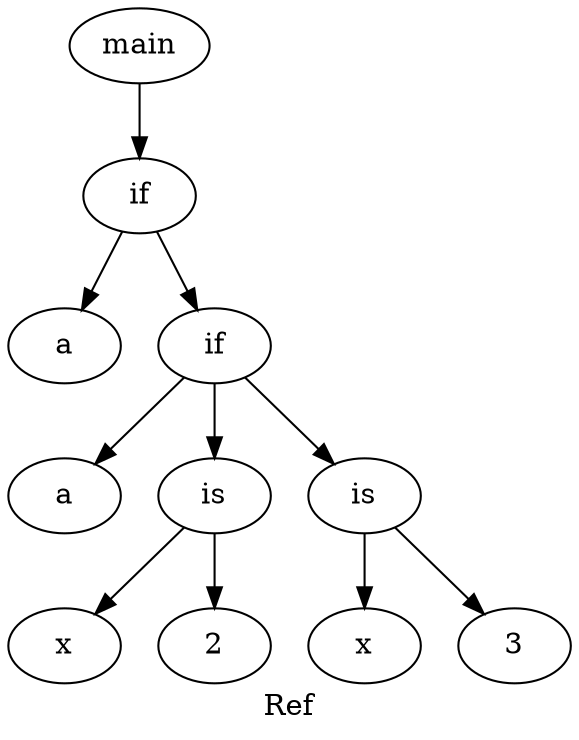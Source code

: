 digraph grafo {
  label="Ref";
  88167088652352 [ label="main" ];
  88167088652352 -> 88167088652496;
  88167088652496 [ label="if" ];
  88167088652496 -> 88167088652448;
  88167088652448 [ label="a" ];
  88167088652496 -> 88167088652880;
  88167088652880 [ label="if" ];
  88167088652880 -> 88167088652544;
  88167088652544 [ label="a" ];
  88167088652880 -> 88167088652688;
  88167088652688 [ label="is" ];
  88167088652688 -> 88167088652640;
  88167088652640 [ label="x" ];
  88167088652688 -> 88167088652592;
  88167088652592 [ label="2" ];
  88167088652880 -> 88167088652832;
  88167088652832 [ label="is" ];
  88167088652832 -> 88167088652784;
  88167088652784 [ label="x" ];
  88167088652832 -> 88167088652736;
  88167088652736 [ label="3" ];
}
